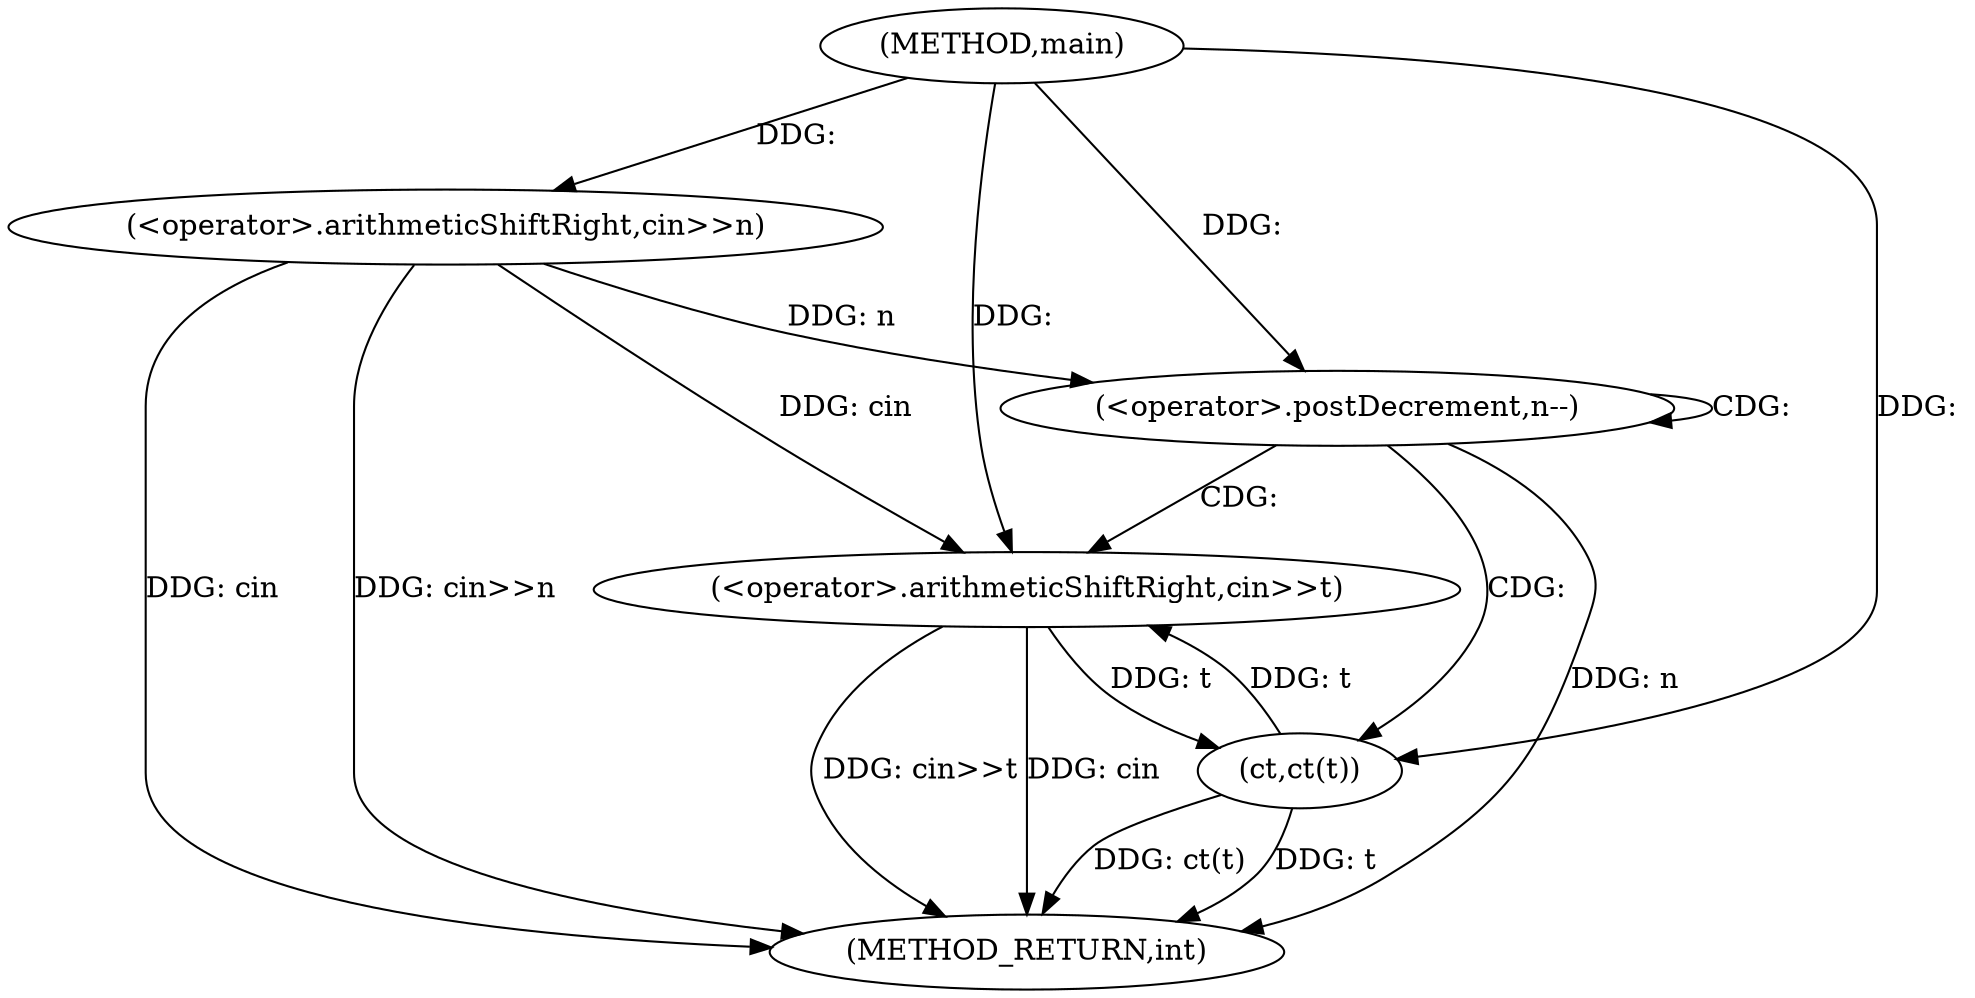 digraph "main" {  
"1000119" [label = "(METHOD,main)" ]
"1000135" [label = "(METHOD_RETURN,int)" ]
"1000123" [label = "(<operator>.arithmeticShiftRight,cin>>n)" ]
"1000127" [label = "(<operator>.postDecrement,n--)" ]
"1000130" [label = "(<operator>.arithmeticShiftRight,cin>>t)" ]
"1000133" [label = "(ct,ct(t))" ]
  "1000123" -> "1000135"  [ label = "DDG: cin"] 
  "1000123" -> "1000135"  [ label = "DDG: cin>>n"] 
  "1000127" -> "1000135"  [ label = "DDG: n"] 
  "1000130" -> "1000135"  [ label = "DDG: cin"] 
  "1000130" -> "1000135"  [ label = "DDG: cin>>t"] 
  "1000133" -> "1000135"  [ label = "DDG: t"] 
  "1000133" -> "1000135"  [ label = "DDG: ct(t)"] 
  "1000119" -> "1000123"  [ label = "DDG: "] 
  "1000123" -> "1000127"  [ label = "DDG: n"] 
  "1000119" -> "1000127"  [ label = "DDG: "] 
  "1000123" -> "1000130"  [ label = "DDG: cin"] 
  "1000119" -> "1000130"  [ label = "DDG: "] 
  "1000133" -> "1000130"  [ label = "DDG: t"] 
  "1000130" -> "1000133"  [ label = "DDG: t"] 
  "1000119" -> "1000133"  [ label = "DDG: "] 
  "1000127" -> "1000133"  [ label = "CDG: "] 
  "1000127" -> "1000127"  [ label = "CDG: "] 
  "1000127" -> "1000130"  [ label = "CDG: "] 
}

